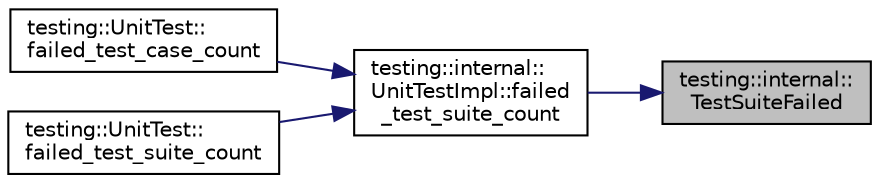 digraph "testing::internal::TestSuiteFailed"
{
 // LATEX_PDF_SIZE
  bgcolor="transparent";
  edge [fontname="Helvetica",fontsize="10",labelfontname="Helvetica",labelfontsize="10"];
  node [fontname="Helvetica",fontsize="10",shape=record];
  rankdir="RL";
  Node1 [label="testing::internal::\lTestSuiteFailed",height=0.2,width=0.4,color="black", fillcolor="grey75", style="filled", fontcolor="black",tooltip=" "];
  Node1 -> Node2 [dir="back",color="midnightblue",fontsize="10",style="solid",fontname="Helvetica"];
  Node2 [label="testing::internal::\lUnitTestImpl::failed\l_test_suite_count",height=0.2,width=0.4,color="black",URL="$classtesting_1_1internal_1_1UnitTestImpl.html#abeac4631ea379289c3592b5ecb753fe9",tooltip=" "];
  Node2 -> Node3 [dir="back",color="midnightblue",fontsize="10",style="solid",fontname="Helvetica"];
  Node3 [label="testing::UnitTest::\lfailed_test_case_count",height=0.2,width=0.4,color="black",URL="$classtesting_1_1UnitTest.html#abc0fa297a4103f7cdd9627ae27d9d0ef",tooltip=" "];
  Node2 -> Node4 [dir="back",color="midnightblue",fontsize="10",style="solid",fontname="Helvetica"];
  Node4 [label="testing::UnitTest::\lfailed_test_suite_count",height=0.2,width=0.4,color="black",URL="$classtesting_1_1UnitTest.html#a118a74c8cc3845653893ed17245f44ac",tooltip=" "];
}
